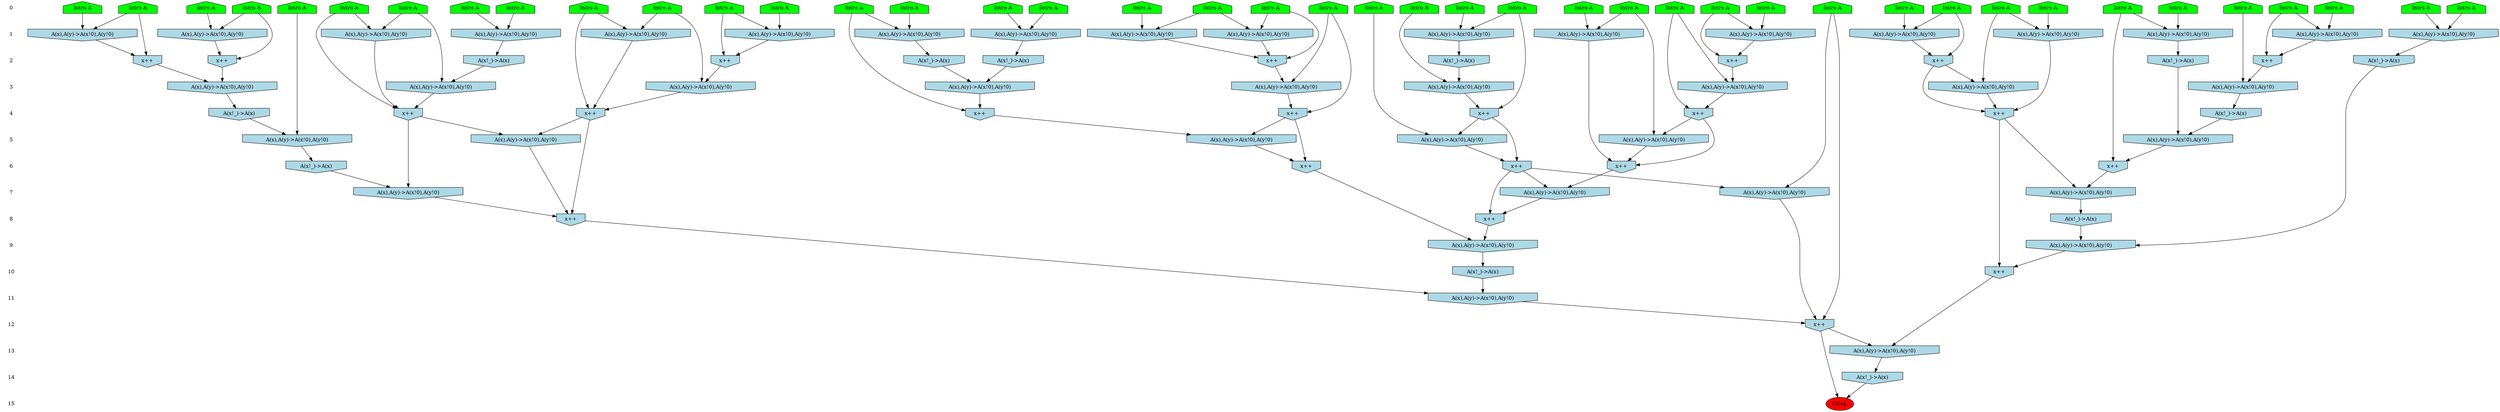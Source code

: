 /* Compression of 1 causal flows obtained in average at 2.740165E+00 t.u */
/* Compressed causal flows were: [863] */
digraph G{
 ranksep=.5 ; 
{ rank = same ; "0" [shape=plaintext] ; node_1 [label ="Intro A", shape=house, style=filled, fillcolor=green] ;
node_2 [label ="Intro A", shape=house, style=filled, fillcolor=green] ;
node_3 [label ="Intro A", shape=house, style=filled, fillcolor=green] ;
node_4 [label ="Intro A", shape=house, style=filled, fillcolor=green] ;
node_5 [label ="Intro A", shape=house, style=filled, fillcolor=green] ;
node_6 [label ="Intro A", shape=house, style=filled, fillcolor=green] ;
node_7 [label ="Intro A", shape=house, style=filled, fillcolor=green] ;
node_8 [label ="Intro A", shape=house, style=filled, fillcolor=green] ;
node_9 [label ="Intro A", shape=house, style=filled, fillcolor=green] ;
node_10 [label ="Intro A", shape=house, style=filled, fillcolor=green] ;
node_11 [label ="Intro A", shape=house, style=filled, fillcolor=green] ;
node_12 [label ="Intro A", shape=house, style=filled, fillcolor=green] ;
node_13 [label ="Intro A", shape=house, style=filled, fillcolor=green] ;
node_14 [label ="Intro A", shape=house, style=filled, fillcolor=green] ;
node_15 [label ="Intro A", shape=house, style=filled, fillcolor=green] ;
node_16 [label ="Intro A", shape=house, style=filled, fillcolor=green] ;
node_17 [label ="Intro A", shape=house, style=filled, fillcolor=green] ;
node_18 [label ="Intro A", shape=house, style=filled, fillcolor=green] ;
node_19 [label ="Intro A", shape=house, style=filled, fillcolor=green] ;
node_20 [label ="Intro A", shape=house, style=filled, fillcolor=green] ;
node_21 [label ="Intro A", shape=house, style=filled, fillcolor=green] ;
node_22 [label ="Intro A", shape=house, style=filled, fillcolor=green] ;
node_23 [label ="Intro A", shape=house, style=filled, fillcolor=green] ;
node_24 [label ="Intro A", shape=house, style=filled, fillcolor=green] ;
node_25 [label ="Intro A", shape=house, style=filled, fillcolor=green] ;
node_26 [label ="Intro A", shape=house, style=filled, fillcolor=green] ;
node_27 [label ="Intro A", shape=house, style=filled, fillcolor=green] ;
node_28 [label ="Intro A", shape=house, style=filled, fillcolor=green] ;
node_29 [label ="Intro A", shape=house, style=filled, fillcolor=green] ;
node_30 [label ="Intro A", shape=house, style=filled, fillcolor=green] ;
node_31 [label ="Intro A", shape=house, style=filled, fillcolor=green] ;
node_32 [label ="Intro A", shape=house, style=filled, fillcolor=green] ;
node_33 [label ="Intro A", shape=house, style=filled, fillcolor=green] ;
node_34 [label ="Intro A", shape=house, style=filled, fillcolor=green] ;
node_35 [label ="Intro A", shape=house, style=filled, fillcolor=green] ;
node_36 [label ="Intro A", shape=house, style=filled, fillcolor=green] ;
node_37 [label ="Intro A", shape=house, style=filled, fillcolor=green] ;
node_38 [label ="Intro A", shape=house, style=filled, fillcolor=green] ;
node_39 [label ="Intro A", shape=house, style=filled, fillcolor=green] ;
node_40 [label ="Intro A", shape=house, style=filled, fillcolor=green] ;
node_41 [label ="Intro A", shape=house, style=filled, fillcolor=green] ;
node_42 [label ="Intro A", shape=house, style=filled, fillcolor=green] ;
}
{ rank = same ; "1" [shape=plaintext] ; node_43 [label="A(x),A(y)->A(x!0),A(y!0)", shape=invhouse, style=filled, fillcolor = lightblue] ;
node_44 [label="A(x),A(y)->A(x!0),A(y!0)", shape=invhouse, style=filled, fillcolor = lightblue] ;
node_45 [label="A(x),A(y)->A(x!0),A(y!0)", shape=invhouse, style=filled, fillcolor = lightblue] ;
node_46 [label="A(x),A(y)->A(x!0),A(y!0)", shape=invhouse, style=filled, fillcolor = lightblue] ;
node_47 [label="A(x),A(y)->A(x!0),A(y!0)", shape=invhouse, style=filled, fillcolor = lightblue] ;
node_48 [label="A(x),A(y)->A(x!0),A(y!0)", shape=invhouse, style=filled, fillcolor = lightblue] ;
node_49 [label="A(x),A(y)->A(x!0),A(y!0)", shape=invhouse, style=filled, fillcolor = lightblue] ;
node_50 [label="A(x),A(y)->A(x!0),A(y!0)", shape=invhouse, style=filled, fillcolor = lightblue] ;
node_53 [label="A(x),A(y)->A(x!0),A(y!0)", shape=invhouse, style=filled, fillcolor = lightblue] ;
node_55 [label="A(x),A(y)->A(x!0),A(y!0)", shape=invhouse, style=filled, fillcolor = lightblue] ;
node_58 [label="A(x),A(y)->A(x!0),A(y!0)", shape=invhouse, style=filled, fillcolor = lightblue] ;
node_59 [label="A(x),A(y)->A(x!0),A(y!0)", shape=invhouse, style=filled, fillcolor = lightblue] ;
node_61 [label="A(x),A(y)->A(x!0),A(y!0)", shape=invhouse, style=filled, fillcolor = lightblue] ;
node_72 [label="A(x),A(y)->A(x!0),A(y!0)", shape=invhouse, style=filled, fillcolor = lightblue] ;
node_75 [label="A(x),A(y)->A(x!0),A(y!0)", shape=invhouse, style=filled, fillcolor = lightblue] ;
node_76 [label="A(x),A(y)->A(x!0),A(y!0)", shape=invhouse, style=filled, fillcolor = lightblue] ;
node_86 [label="A(x),A(y)->A(x!0),A(y!0)", shape=invhouse, style=filled, fillcolor = lightblue] ;
node_99 [label="A(x),A(y)->A(x!0),A(y!0)", shape=invhouse, style=filled, fillcolor = lightblue] ;
}
{ rank = same ; "2" [shape=plaintext] ; node_51 [label="x++", shape=invhouse, style=filled, fillcolor = lightblue] ;
node_52 [label="x++", shape=invhouse, style=filled, fillcolor = lightblue] ;
node_54 [label="x++", shape=invhouse, style=filled, fillcolor = lightblue] ;
node_56 [label="x++", shape=invhouse, style=filled, fillcolor = lightblue] ;
node_57 [label="x++", shape=invhouse, style=filled, fillcolor = lightblue] ;
node_62 [label="A(x!_)->A(x)", shape=invhouse, style=filled, fillcolor = lightblue] ;
node_63 [label="x++", shape=invhouse, style=filled, fillcolor = lightblue] ;
node_64 [label="A(x!_)->A(x)", shape=invhouse, style=filled, fillcolor = lightblue] ;
node_65 [label="A(x!_)->A(x)", shape=invhouse, style=filled, fillcolor = lightblue] ;
node_66 [label="x++", shape=invhouse, style=filled, fillcolor = lightblue] ;
node_74 [label="A(x!_)->A(x)", shape=invhouse, style=filled, fillcolor = lightblue] ;
node_78 [label="A(x!_)->A(x)", shape=invhouse, style=filled, fillcolor = lightblue] ;
node_101 [label="A(x!_)->A(x)", shape=invhouse, style=filled, fillcolor = lightblue] ;
}
{ rank = same ; "3" [shape=plaintext] ; node_60 [label="A(x),A(y)->A(x!0),A(y!0)", shape=invhouse, style=filled, fillcolor = lightblue] ;
node_67 [label="A(x),A(y)->A(x!0),A(y!0)", shape=invhouse, style=filled, fillcolor = lightblue] ;
node_68 [label="A(x),A(y)->A(x!0),A(y!0)", shape=invhouse, style=filled, fillcolor = lightblue] ;
node_69 [label="A(x),A(y)->A(x!0),A(y!0)", shape=invhouse, style=filled, fillcolor = lightblue] ;
node_77 [label="A(x),A(y)->A(x!0),A(y!0)", shape=invhouse, style=filled, fillcolor = lightblue] ;
node_79 [label="A(x),A(y)->A(x!0),A(y!0)", shape=invhouse, style=filled, fillcolor = lightblue] ;
node_83 [label="A(x),A(y)->A(x!0),A(y!0)", shape=invhouse, style=filled, fillcolor = lightblue] ;
node_84 [label="A(x),A(y)->A(x!0),A(y!0)", shape=invhouse, style=filled, fillcolor = lightblue] ;
node_89 [label="A(x),A(y)->A(x!0),A(y!0)", shape=invhouse, style=filled, fillcolor = lightblue] ;
}
{ rank = same ; "4" [shape=plaintext] ; node_70 [label="x++", shape=invhouse, style=filled, fillcolor = lightblue] ;
node_71 [label="A(x!_)->A(x)", shape=invhouse, style=filled, fillcolor = lightblue] ;
node_73 [label="x++", shape=invhouse, style=filled, fillcolor = lightblue] ;
node_80 [label="A(x!_)->A(x)", shape=invhouse, style=filled, fillcolor = lightblue] ;
node_85 [label="x++", shape=invhouse, style=filled, fillcolor = lightblue] ;
node_88 [label="x++", shape=invhouse, style=filled, fillcolor = lightblue] ;
node_90 [label="x++", shape=invhouse, style=filled, fillcolor = lightblue] ;
node_92 [label="x++", shape=invhouse, style=filled, fillcolor = lightblue] ;
node_93 [label="x++", shape=invhouse, style=filled, fillcolor = lightblue] ;
}
{ rank = same ; "5" [shape=plaintext] ; node_81 [label="A(x),A(y)->A(x!0),A(y!0)", shape=invhouse, style=filled, fillcolor = lightblue] ;
node_82 [label="A(x),A(y)->A(x!0),A(y!0)", shape=invhouse, style=filled, fillcolor = lightblue] ;
node_94 [label="A(x),A(y)->A(x!0),A(y!0)", shape=invhouse, style=filled, fillcolor = lightblue] ;
node_97 [label="A(x),A(y)->A(x!0),A(y!0)", shape=invhouse, style=filled, fillcolor = lightblue] ;
node_100 [label="A(x),A(y)->A(x!0),A(y!0)", shape=invhouse, style=filled, fillcolor = lightblue] ;
node_103 [label="A(x),A(y)->A(x!0),A(y!0)", shape=invhouse, style=filled, fillcolor = lightblue] ;
}
{ rank = same ; "6" [shape=plaintext] ; node_87 [label="x++", shape=invhouse, style=filled, fillcolor = lightblue] ;
node_91 [label="A(x!_)->A(x)", shape=invhouse, style=filled, fillcolor = lightblue] ;
node_95 [label="x++", shape=invhouse, style=filled, fillcolor = lightblue] ;
node_104 [label="x++", shape=invhouse, style=filled, fillcolor = lightblue] ;
node_105 [label="x++", shape=invhouse, style=filled, fillcolor = lightblue] ;
}
{ rank = same ; "7" [shape=plaintext] ; node_96 [label="A(x),A(y)->A(x!0),A(y!0)", shape=invhouse, style=filled, fillcolor = lightblue] ;
node_98 [label="A(x),A(y)->A(x!0),A(y!0)", shape=invhouse, style=filled, fillcolor = lightblue] ;
node_106 [label="A(x),A(y)->A(x!0),A(y!0)", shape=invhouse, style=filled, fillcolor = lightblue] ;
node_110 [label="A(x),A(y)->A(x!0),A(y!0)", shape=invhouse, style=filled, fillcolor = lightblue] ;
}
{ rank = same ; "8" [shape=plaintext] ; node_102 [label="x++", shape=invhouse, style=filled, fillcolor = lightblue] ;
node_107 [label="x++", shape=invhouse, style=filled, fillcolor = lightblue] ;
node_111 [label="A(x!_)->A(x)", shape=invhouse, style=filled, fillcolor = lightblue] ;
}
{ rank = same ; "9" [shape=plaintext] ; node_108 [label="A(x),A(y)->A(x!0),A(y!0)", shape=invhouse, style=filled, fillcolor = lightblue] ;
node_112 [label="A(x),A(y)->A(x!0),A(y!0)", shape=invhouse, style=filled, fillcolor = lightblue] ;
}
{ rank = same ; "10" [shape=plaintext] ; node_109 [label="A(x!_)->A(x)", shape=invhouse, style=filled, fillcolor = lightblue] ;
node_115 [label="x++", shape=invhouse, style=filled, fillcolor = lightblue] ;
}
{ rank = same ; "11" [shape=plaintext] ; node_113 [label="A(x),A(y)->A(x!0),A(y!0)", shape=invhouse, style=filled, fillcolor = lightblue] ;
}
{ rank = same ; "12" [shape=plaintext] ; node_114 [label="x++", shape=invhouse, style=filled, fillcolor = lightblue] ;
}
{ rank = same ; "13" [shape=plaintext] ; node_116 [label="A(x),A(y)->A(x!0),A(y!0)", shape=invhouse, style=filled, fillcolor = lightblue] ;
}
{ rank = same ; "14" [shape=plaintext] ; node_117 [label="A(x!_)->A(x)", shape=invhouse, style=filled, fillcolor = lightblue] ;
}
{ rank = same ; "15" [shape=plaintext] ; node_118 [label ="GOAL", style=filled, fillcolor=red] ;
}
"0" -> "1" [style="invis"]; 
"1" -> "2" [style="invis"]; 
"2" -> "3" [style="invis"]; 
"3" -> "4" [style="invis"]; 
"4" -> "5" [style="invis"]; 
"5" -> "6" [style="invis"]; 
"6" -> "7" [style="invis"]; 
"7" -> "8" [style="invis"]; 
"8" -> "9" [style="invis"]; 
"9" -> "10" [style="invis"]; 
"10" -> "11" [style="invis"]; 
"11" -> "12" [style="invis"]; 
"12" -> "13" [style="invis"]; 
"13" -> "14" [style="invis"]; 
"14" -> "15" [style="invis"]; 
node_29 -> node_43
node_34 -> node_43
node_6 -> node_44
node_31 -> node_44
node_2 -> node_45
node_5 -> node_45
node_3 -> node_46
node_24 -> node_46
node_8 -> node_47
node_32 -> node_47
node_17 -> node_48
node_25 -> node_48
node_3 -> node_49
node_16 -> node_49
node_11 -> node_50
node_15 -> node_50
node_6 -> node_51
node_44 -> node_51
node_29 -> node_52
node_43 -> node_52
node_14 -> node_53
node_23 -> node_53
node_8 -> node_54
node_47 -> node_54
node_9 -> node_55
node_42 -> node_55
node_25 -> node_56
node_48 -> node_56
node_9 -> node_57
node_55 -> node_57
node_13 -> node_58
node_26 -> node_58
node_7 -> node_59
node_30 -> node_59
node_51 -> node_60
node_57 -> node_60
node_27 -> node_61
node_35 -> node_61
node_45 -> node_62
node_35 -> node_63
node_61 -> node_63
node_53 -> node_64
node_50 -> node_65
node_16 -> node_66
node_46 -> node_66
node_49 -> node_66
node_30 -> node_67
node_54 -> node_67
node_36 -> node_68
node_52 -> node_68
node_20 -> node_69
node_63 -> node_69
node_36 -> node_70
node_68 -> node_70
node_60 -> node_71
node_28 -> node_72
node_39 -> node_72
node_54 -> node_73
node_59 -> node_73
node_67 -> node_73
node_72 -> node_74
node_12 -> node_75
node_18 -> node_75
node_19 -> node_76
node_40 -> node_76
node_21 -> node_77
node_65 -> node_77
node_75 -> node_78
node_1 -> node_79
node_62 -> node_79
node_69 -> node_80
node_19 -> node_81
node_70 -> node_81
node_37 -> node_82
node_71 -> node_82
node_13 -> node_83
node_56 -> node_83
node_33 -> node_84
node_66 -> node_84
node_26 -> node_85
node_58 -> node_85
node_83 -> node_85
node_4 -> node_86
node_21 -> node_86
node_70 -> node_87
node_76 -> node_87
node_81 -> node_87
node_4 -> node_88
node_77 -> node_88
node_86 -> node_88
node_64 -> node_89
node_78 -> node_89
node_5 -> node_90
node_79 -> node_90
node_82 -> node_91
node_33 -> node_92
node_84 -> node_92
node_14 -> node_93
node_89 -> node_93
node_41 -> node_94
node_90 -> node_94
node_90 -> node_95
node_94 -> node_95
node_87 -> node_96
node_95 -> node_96
node_92 -> node_97
node_93 -> node_97
node_10 -> node_98
node_95 -> node_98
node_22 -> node_99
node_38 -> node_99
node_85 -> node_100
node_88 -> node_100
node_99 -> node_101
node_95 -> node_102
node_96 -> node_102
node_80 -> node_103
node_101 -> node_103
node_22 -> node_104
node_103 -> node_104
node_92 -> node_105
node_97 -> node_105
node_88 -> node_106
node_91 -> node_106
node_85 -> node_107
node_100 -> node_107
node_106 -> node_107
node_102 -> node_108
node_105 -> node_108
node_108 -> node_109
node_73 -> node_110
node_104 -> node_110
node_110 -> node_111
node_74 -> node_112
node_111 -> node_112
node_107 -> node_113
node_109 -> node_113
node_10 -> node_114
node_98 -> node_114
node_113 -> node_114
node_73 -> node_115
node_112 -> node_115
node_114 -> node_116
node_115 -> node_116
node_116 -> node_117
node_114 -> node_118
node_117 -> node_118
}
/*
 Dot generation time: 0.000000
*/